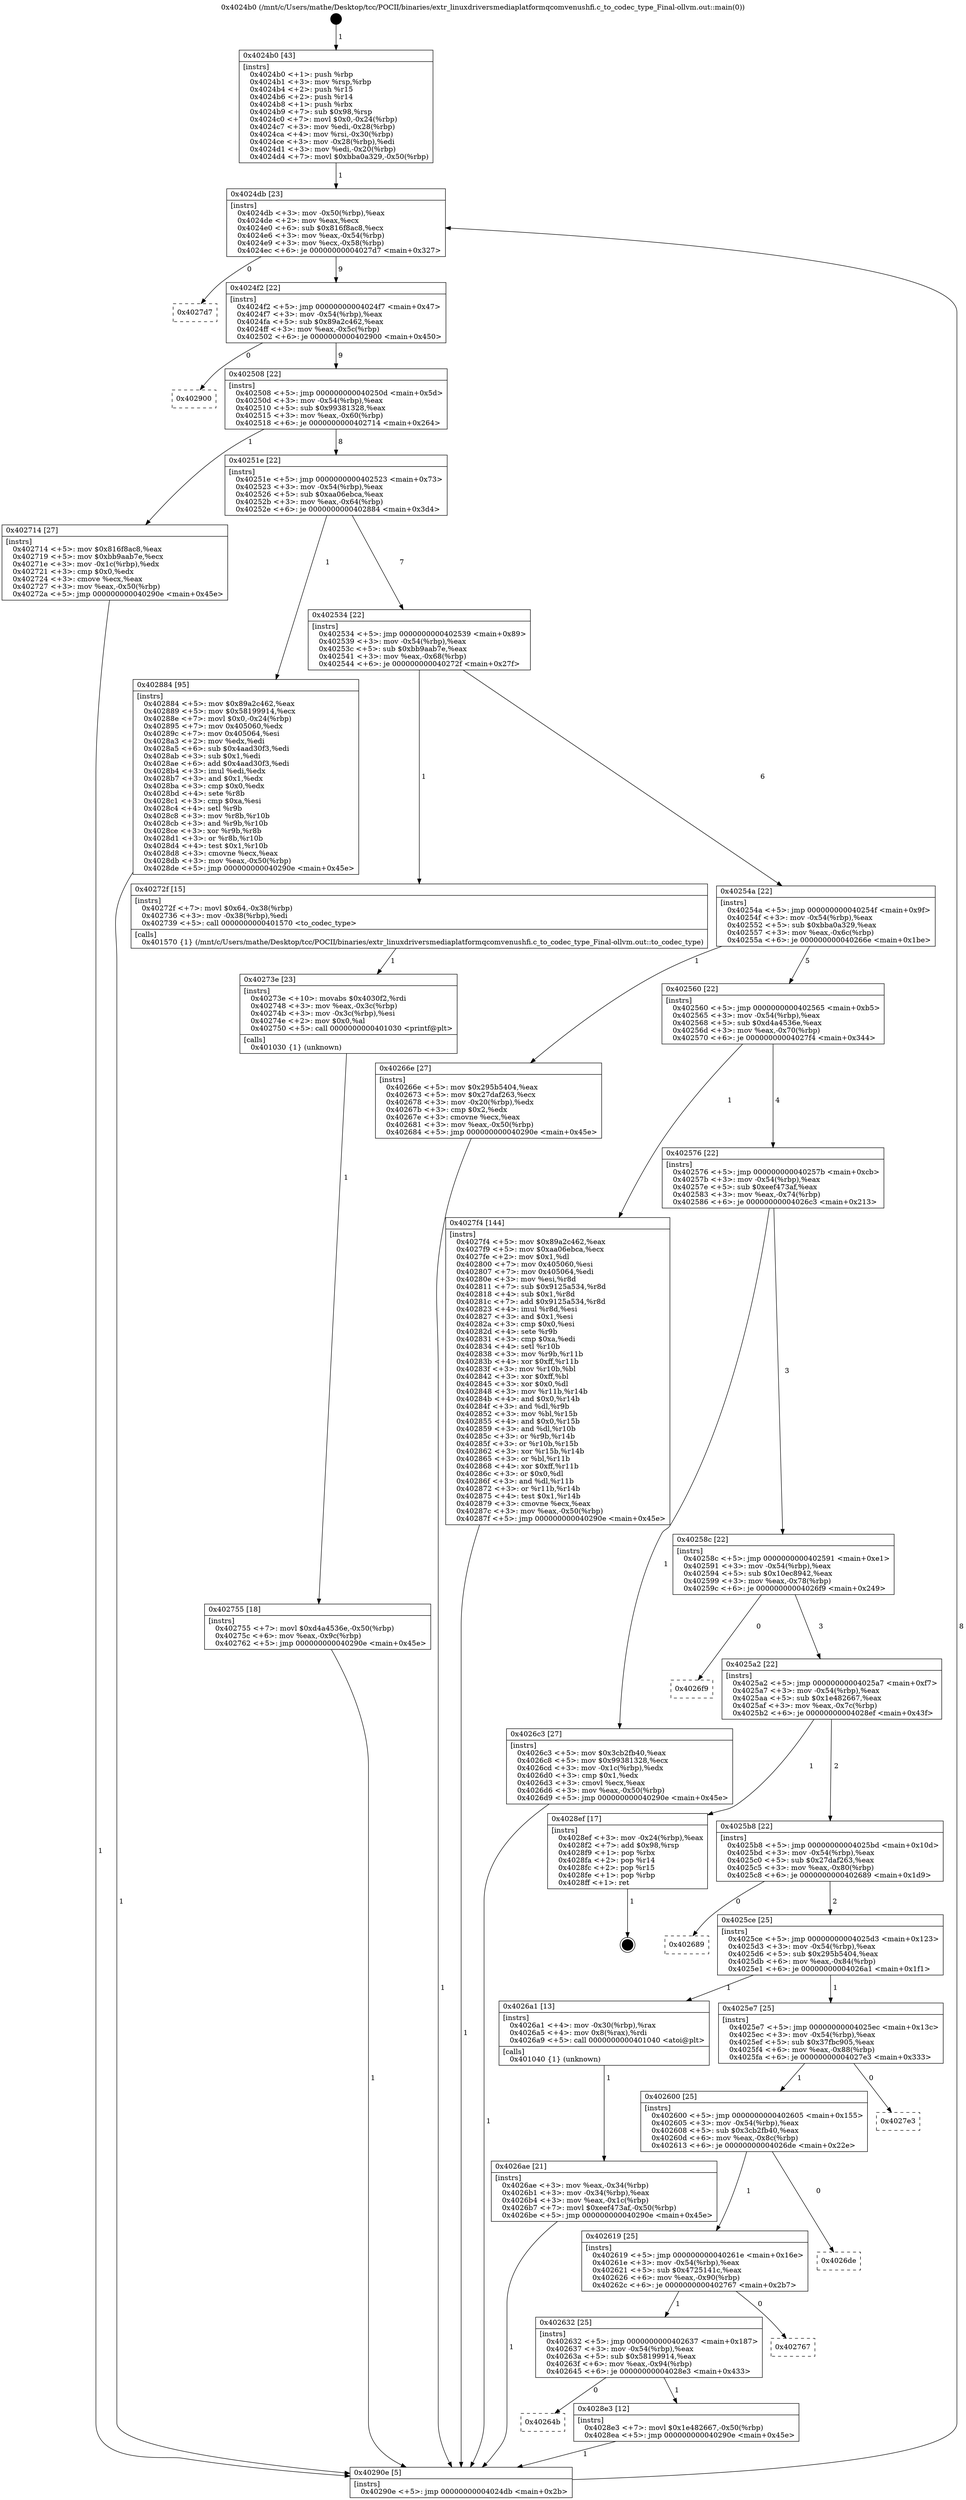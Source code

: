 digraph "0x4024b0" {
  label = "0x4024b0 (/mnt/c/Users/mathe/Desktop/tcc/POCII/binaries/extr_linuxdriversmediaplatformqcomvenushfi.c_to_codec_type_Final-ollvm.out::main(0))"
  labelloc = "t"
  node[shape=record]

  Entry [label="",width=0.3,height=0.3,shape=circle,fillcolor=black,style=filled]
  "0x4024db" [label="{
     0x4024db [23]\l
     | [instrs]\l
     &nbsp;&nbsp;0x4024db \<+3\>: mov -0x50(%rbp),%eax\l
     &nbsp;&nbsp;0x4024de \<+2\>: mov %eax,%ecx\l
     &nbsp;&nbsp;0x4024e0 \<+6\>: sub $0x816f8ac8,%ecx\l
     &nbsp;&nbsp;0x4024e6 \<+3\>: mov %eax,-0x54(%rbp)\l
     &nbsp;&nbsp;0x4024e9 \<+3\>: mov %ecx,-0x58(%rbp)\l
     &nbsp;&nbsp;0x4024ec \<+6\>: je 00000000004027d7 \<main+0x327\>\l
  }"]
  "0x4027d7" [label="{
     0x4027d7\l
  }", style=dashed]
  "0x4024f2" [label="{
     0x4024f2 [22]\l
     | [instrs]\l
     &nbsp;&nbsp;0x4024f2 \<+5\>: jmp 00000000004024f7 \<main+0x47\>\l
     &nbsp;&nbsp;0x4024f7 \<+3\>: mov -0x54(%rbp),%eax\l
     &nbsp;&nbsp;0x4024fa \<+5\>: sub $0x89a2c462,%eax\l
     &nbsp;&nbsp;0x4024ff \<+3\>: mov %eax,-0x5c(%rbp)\l
     &nbsp;&nbsp;0x402502 \<+6\>: je 0000000000402900 \<main+0x450\>\l
  }"]
  Exit [label="",width=0.3,height=0.3,shape=circle,fillcolor=black,style=filled,peripheries=2]
  "0x402900" [label="{
     0x402900\l
  }", style=dashed]
  "0x402508" [label="{
     0x402508 [22]\l
     | [instrs]\l
     &nbsp;&nbsp;0x402508 \<+5\>: jmp 000000000040250d \<main+0x5d\>\l
     &nbsp;&nbsp;0x40250d \<+3\>: mov -0x54(%rbp),%eax\l
     &nbsp;&nbsp;0x402510 \<+5\>: sub $0x99381328,%eax\l
     &nbsp;&nbsp;0x402515 \<+3\>: mov %eax,-0x60(%rbp)\l
     &nbsp;&nbsp;0x402518 \<+6\>: je 0000000000402714 \<main+0x264\>\l
  }"]
  "0x40264b" [label="{
     0x40264b\l
  }", style=dashed]
  "0x402714" [label="{
     0x402714 [27]\l
     | [instrs]\l
     &nbsp;&nbsp;0x402714 \<+5\>: mov $0x816f8ac8,%eax\l
     &nbsp;&nbsp;0x402719 \<+5\>: mov $0xbb9aab7e,%ecx\l
     &nbsp;&nbsp;0x40271e \<+3\>: mov -0x1c(%rbp),%edx\l
     &nbsp;&nbsp;0x402721 \<+3\>: cmp $0x0,%edx\l
     &nbsp;&nbsp;0x402724 \<+3\>: cmove %ecx,%eax\l
     &nbsp;&nbsp;0x402727 \<+3\>: mov %eax,-0x50(%rbp)\l
     &nbsp;&nbsp;0x40272a \<+5\>: jmp 000000000040290e \<main+0x45e\>\l
  }"]
  "0x40251e" [label="{
     0x40251e [22]\l
     | [instrs]\l
     &nbsp;&nbsp;0x40251e \<+5\>: jmp 0000000000402523 \<main+0x73\>\l
     &nbsp;&nbsp;0x402523 \<+3\>: mov -0x54(%rbp),%eax\l
     &nbsp;&nbsp;0x402526 \<+5\>: sub $0xaa06ebca,%eax\l
     &nbsp;&nbsp;0x40252b \<+3\>: mov %eax,-0x64(%rbp)\l
     &nbsp;&nbsp;0x40252e \<+6\>: je 0000000000402884 \<main+0x3d4\>\l
  }"]
  "0x4028e3" [label="{
     0x4028e3 [12]\l
     | [instrs]\l
     &nbsp;&nbsp;0x4028e3 \<+7\>: movl $0x1e482667,-0x50(%rbp)\l
     &nbsp;&nbsp;0x4028ea \<+5\>: jmp 000000000040290e \<main+0x45e\>\l
  }"]
  "0x402884" [label="{
     0x402884 [95]\l
     | [instrs]\l
     &nbsp;&nbsp;0x402884 \<+5\>: mov $0x89a2c462,%eax\l
     &nbsp;&nbsp;0x402889 \<+5\>: mov $0x58199914,%ecx\l
     &nbsp;&nbsp;0x40288e \<+7\>: movl $0x0,-0x24(%rbp)\l
     &nbsp;&nbsp;0x402895 \<+7\>: mov 0x405060,%edx\l
     &nbsp;&nbsp;0x40289c \<+7\>: mov 0x405064,%esi\l
     &nbsp;&nbsp;0x4028a3 \<+2\>: mov %edx,%edi\l
     &nbsp;&nbsp;0x4028a5 \<+6\>: sub $0x4aad30f3,%edi\l
     &nbsp;&nbsp;0x4028ab \<+3\>: sub $0x1,%edi\l
     &nbsp;&nbsp;0x4028ae \<+6\>: add $0x4aad30f3,%edi\l
     &nbsp;&nbsp;0x4028b4 \<+3\>: imul %edi,%edx\l
     &nbsp;&nbsp;0x4028b7 \<+3\>: and $0x1,%edx\l
     &nbsp;&nbsp;0x4028ba \<+3\>: cmp $0x0,%edx\l
     &nbsp;&nbsp;0x4028bd \<+4\>: sete %r8b\l
     &nbsp;&nbsp;0x4028c1 \<+3\>: cmp $0xa,%esi\l
     &nbsp;&nbsp;0x4028c4 \<+4\>: setl %r9b\l
     &nbsp;&nbsp;0x4028c8 \<+3\>: mov %r8b,%r10b\l
     &nbsp;&nbsp;0x4028cb \<+3\>: and %r9b,%r10b\l
     &nbsp;&nbsp;0x4028ce \<+3\>: xor %r9b,%r8b\l
     &nbsp;&nbsp;0x4028d1 \<+3\>: or %r8b,%r10b\l
     &nbsp;&nbsp;0x4028d4 \<+4\>: test $0x1,%r10b\l
     &nbsp;&nbsp;0x4028d8 \<+3\>: cmovne %ecx,%eax\l
     &nbsp;&nbsp;0x4028db \<+3\>: mov %eax,-0x50(%rbp)\l
     &nbsp;&nbsp;0x4028de \<+5\>: jmp 000000000040290e \<main+0x45e\>\l
  }"]
  "0x402534" [label="{
     0x402534 [22]\l
     | [instrs]\l
     &nbsp;&nbsp;0x402534 \<+5\>: jmp 0000000000402539 \<main+0x89\>\l
     &nbsp;&nbsp;0x402539 \<+3\>: mov -0x54(%rbp),%eax\l
     &nbsp;&nbsp;0x40253c \<+5\>: sub $0xbb9aab7e,%eax\l
     &nbsp;&nbsp;0x402541 \<+3\>: mov %eax,-0x68(%rbp)\l
     &nbsp;&nbsp;0x402544 \<+6\>: je 000000000040272f \<main+0x27f\>\l
  }"]
  "0x402632" [label="{
     0x402632 [25]\l
     | [instrs]\l
     &nbsp;&nbsp;0x402632 \<+5\>: jmp 0000000000402637 \<main+0x187\>\l
     &nbsp;&nbsp;0x402637 \<+3\>: mov -0x54(%rbp),%eax\l
     &nbsp;&nbsp;0x40263a \<+5\>: sub $0x58199914,%eax\l
     &nbsp;&nbsp;0x40263f \<+6\>: mov %eax,-0x94(%rbp)\l
     &nbsp;&nbsp;0x402645 \<+6\>: je 00000000004028e3 \<main+0x433\>\l
  }"]
  "0x40272f" [label="{
     0x40272f [15]\l
     | [instrs]\l
     &nbsp;&nbsp;0x40272f \<+7\>: movl $0x64,-0x38(%rbp)\l
     &nbsp;&nbsp;0x402736 \<+3\>: mov -0x38(%rbp),%edi\l
     &nbsp;&nbsp;0x402739 \<+5\>: call 0000000000401570 \<to_codec_type\>\l
     | [calls]\l
     &nbsp;&nbsp;0x401570 \{1\} (/mnt/c/Users/mathe/Desktop/tcc/POCII/binaries/extr_linuxdriversmediaplatformqcomvenushfi.c_to_codec_type_Final-ollvm.out::to_codec_type)\l
  }"]
  "0x40254a" [label="{
     0x40254a [22]\l
     | [instrs]\l
     &nbsp;&nbsp;0x40254a \<+5\>: jmp 000000000040254f \<main+0x9f\>\l
     &nbsp;&nbsp;0x40254f \<+3\>: mov -0x54(%rbp),%eax\l
     &nbsp;&nbsp;0x402552 \<+5\>: sub $0xbba0a329,%eax\l
     &nbsp;&nbsp;0x402557 \<+3\>: mov %eax,-0x6c(%rbp)\l
     &nbsp;&nbsp;0x40255a \<+6\>: je 000000000040266e \<main+0x1be\>\l
  }"]
  "0x402767" [label="{
     0x402767\l
  }", style=dashed]
  "0x40266e" [label="{
     0x40266e [27]\l
     | [instrs]\l
     &nbsp;&nbsp;0x40266e \<+5\>: mov $0x295b5404,%eax\l
     &nbsp;&nbsp;0x402673 \<+5\>: mov $0x27daf263,%ecx\l
     &nbsp;&nbsp;0x402678 \<+3\>: mov -0x20(%rbp),%edx\l
     &nbsp;&nbsp;0x40267b \<+3\>: cmp $0x2,%edx\l
     &nbsp;&nbsp;0x40267e \<+3\>: cmovne %ecx,%eax\l
     &nbsp;&nbsp;0x402681 \<+3\>: mov %eax,-0x50(%rbp)\l
     &nbsp;&nbsp;0x402684 \<+5\>: jmp 000000000040290e \<main+0x45e\>\l
  }"]
  "0x402560" [label="{
     0x402560 [22]\l
     | [instrs]\l
     &nbsp;&nbsp;0x402560 \<+5\>: jmp 0000000000402565 \<main+0xb5\>\l
     &nbsp;&nbsp;0x402565 \<+3\>: mov -0x54(%rbp),%eax\l
     &nbsp;&nbsp;0x402568 \<+5\>: sub $0xd4a4536e,%eax\l
     &nbsp;&nbsp;0x40256d \<+3\>: mov %eax,-0x70(%rbp)\l
     &nbsp;&nbsp;0x402570 \<+6\>: je 00000000004027f4 \<main+0x344\>\l
  }"]
  "0x40290e" [label="{
     0x40290e [5]\l
     | [instrs]\l
     &nbsp;&nbsp;0x40290e \<+5\>: jmp 00000000004024db \<main+0x2b\>\l
  }"]
  "0x4024b0" [label="{
     0x4024b0 [43]\l
     | [instrs]\l
     &nbsp;&nbsp;0x4024b0 \<+1\>: push %rbp\l
     &nbsp;&nbsp;0x4024b1 \<+3\>: mov %rsp,%rbp\l
     &nbsp;&nbsp;0x4024b4 \<+2\>: push %r15\l
     &nbsp;&nbsp;0x4024b6 \<+2\>: push %r14\l
     &nbsp;&nbsp;0x4024b8 \<+1\>: push %rbx\l
     &nbsp;&nbsp;0x4024b9 \<+7\>: sub $0x98,%rsp\l
     &nbsp;&nbsp;0x4024c0 \<+7\>: movl $0x0,-0x24(%rbp)\l
     &nbsp;&nbsp;0x4024c7 \<+3\>: mov %edi,-0x28(%rbp)\l
     &nbsp;&nbsp;0x4024ca \<+4\>: mov %rsi,-0x30(%rbp)\l
     &nbsp;&nbsp;0x4024ce \<+3\>: mov -0x28(%rbp),%edi\l
     &nbsp;&nbsp;0x4024d1 \<+3\>: mov %edi,-0x20(%rbp)\l
     &nbsp;&nbsp;0x4024d4 \<+7\>: movl $0xbba0a329,-0x50(%rbp)\l
  }"]
  "0x402619" [label="{
     0x402619 [25]\l
     | [instrs]\l
     &nbsp;&nbsp;0x402619 \<+5\>: jmp 000000000040261e \<main+0x16e\>\l
     &nbsp;&nbsp;0x40261e \<+3\>: mov -0x54(%rbp),%eax\l
     &nbsp;&nbsp;0x402621 \<+5\>: sub $0x4725141c,%eax\l
     &nbsp;&nbsp;0x402626 \<+6\>: mov %eax,-0x90(%rbp)\l
     &nbsp;&nbsp;0x40262c \<+6\>: je 0000000000402767 \<main+0x2b7\>\l
  }"]
  "0x4027f4" [label="{
     0x4027f4 [144]\l
     | [instrs]\l
     &nbsp;&nbsp;0x4027f4 \<+5\>: mov $0x89a2c462,%eax\l
     &nbsp;&nbsp;0x4027f9 \<+5\>: mov $0xaa06ebca,%ecx\l
     &nbsp;&nbsp;0x4027fe \<+2\>: mov $0x1,%dl\l
     &nbsp;&nbsp;0x402800 \<+7\>: mov 0x405060,%esi\l
     &nbsp;&nbsp;0x402807 \<+7\>: mov 0x405064,%edi\l
     &nbsp;&nbsp;0x40280e \<+3\>: mov %esi,%r8d\l
     &nbsp;&nbsp;0x402811 \<+7\>: sub $0x9125a534,%r8d\l
     &nbsp;&nbsp;0x402818 \<+4\>: sub $0x1,%r8d\l
     &nbsp;&nbsp;0x40281c \<+7\>: add $0x9125a534,%r8d\l
     &nbsp;&nbsp;0x402823 \<+4\>: imul %r8d,%esi\l
     &nbsp;&nbsp;0x402827 \<+3\>: and $0x1,%esi\l
     &nbsp;&nbsp;0x40282a \<+3\>: cmp $0x0,%esi\l
     &nbsp;&nbsp;0x40282d \<+4\>: sete %r9b\l
     &nbsp;&nbsp;0x402831 \<+3\>: cmp $0xa,%edi\l
     &nbsp;&nbsp;0x402834 \<+4\>: setl %r10b\l
     &nbsp;&nbsp;0x402838 \<+3\>: mov %r9b,%r11b\l
     &nbsp;&nbsp;0x40283b \<+4\>: xor $0xff,%r11b\l
     &nbsp;&nbsp;0x40283f \<+3\>: mov %r10b,%bl\l
     &nbsp;&nbsp;0x402842 \<+3\>: xor $0xff,%bl\l
     &nbsp;&nbsp;0x402845 \<+3\>: xor $0x0,%dl\l
     &nbsp;&nbsp;0x402848 \<+3\>: mov %r11b,%r14b\l
     &nbsp;&nbsp;0x40284b \<+4\>: and $0x0,%r14b\l
     &nbsp;&nbsp;0x40284f \<+3\>: and %dl,%r9b\l
     &nbsp;&nbsp;0x402852 \<+3\>: mov %bl,%r15b\l
     &nbsp;&nbsp;0x402855 \<+4\>: and $0x0,%r15b\l
     &nbsp;&nbsp;0x402859 \<+3\>: and %dl,%r10b\l
     &nbsp;&nbsp;0x40285c \<+3\>: or %r9b,%r14b\l
     &nbsp;&nbsp;0x40285f \<+3\>: or %r10b,%r15b\l
     &nbsp;&nbsp;0x402862 \<+3\>: xor %r15b,%r14b\l
     &nbsp;&nbsp;0x402865 \<+3\>: or %bl,%r11b\l
     &nbsp;&nbsp;0x402868 \<+4\>: xor $0xff,%r11b\l
     &nbsp;&nbsp;0x40286c \<+3\>: or $0x0,%dl\l
     &nbsp;&nbsp;0x40286f \<+3\>: and %dl,%r11b\l
     &nbsp;&nbsp;0x402872 \<+3\>: or %r11b,%r14b\l
     &nbsp;&nbsp;0x402875 \<+4\>: test $0x1,%r14b\l
     &nbsp;&nbsp;0x402879 \<+3\>: cmovne %ecx,%eax\l
     &nbsp;&nbsp;0x40287c \<+3\>: mov %eax,-0x50(%rbp)\l
     &nbsp;&nbsp;0x40287f \<+5\>: jmp 000000000040290e \<main+0x45e\>\l
  }"]
  "0x402576" [label="{
     0x402576 [22]\l
     | [instrs]\l
     &nbsp;&nbsp;0x402576 \<+5\>: jmp 000000000040257b \<main+0xcb\>\l
     &nbsp;&nbsp;0x40257b \<+3\>: mov -0x54(%rbp),%eax\l
     &nbsp;&nbsp;0x40257e \<+5\>: sub $0xeef473af,%eax\l
     &nbsp;&nbsp;0x402583 \<+3\>: mov %eax,-0x74(%rbp)\l
     &nbsp;&nbsp;0x402586 \<+6\>: je 00000000004026c3 \<main+0x213\>\l
  }"]
  "0x4026de" [label="{
     0x4026de\l
  }", style=dashed]
  "0x4026c3" [label="{
     0x4026c3 [27]\l
     | [instrs]\l
     &nbsp;&nbsp;0x4026c3 \<+5\>: mov $0x3cb2fb40,%eax\l
     &nbsp;&nbsp;0x4026c8 \<+5\>: mov $0x99381328,%ecx\l
     &nbsp;&nbsp;0x4026cd \<+3\>: mov -0x1c(%rbp),%edx\l
     &nbsp;&nbsp;0x4026d0 \<+3\>: cmp $0x1,%edx\l
     &nbsp;&nbsp;0x4026d3 \<+3\>: cmovl %ecx,%eax\l
     &nbsp;&nbsp;0x4026d6 \<+3\>: mov %eax,-0x50(%rbp)\l
     &nbsp;&nbsp;0x4026d9 \<+5\>: jmp 000000000040290e \<main+0x45e\>\l
  }"]
  "0x40258c" [label="{
     0x40258c [22]\l
     | [instrs]\l
     &nbsp;&nbsp;0x40258c \<+5\>: jmp 0000000000402591 \<main+0xe1\>\l
     &nbsp;&nbsp;0x402591 \<+3\>: mov -0x54(%rbp),%eax\l
     &nbsp;&nbsp;0x402594 \<+5\>: sub $0x10ec8942,%eax\l
     &nbsp;&nbsp;0x402599 \<+3\>: mov %eax,-0x78(%rbp)\l
     &nbsp;&nbsp;0x40259c \<+6\>: je 00000000004026f9 \<main+0x249\>\l
  }"]
  "0x402600" [label="{
     0x402600 [25]\l
     | [instrs]\l
     &nbsp;&nbsp;0x402600 \<+5\>: jmp 0000000000402605 \<main+0x155\>\l
     &nbsp;&nbsp;0x402605 \<+3\>: mov -0x54(%rbp),%eax\l
     &nbsp;&nbsp;0x402608 \<+5\>: sub $0x3cb2fb40,%eax\l
     &nbsp;&nbsp;0x40260d \<+6\>: mov %eax,-0x8c(%rbp)\l
     &nbsp;&nbsp;0x402613 \<+6\>: je 00000000004026de \<main+0x22e\>\l
  }"]
  "0x4026f9" [label="{
     0x4026f9\l
  }", style=dashed]
  "0x4025a2" [label="{
     0x4025a2 [22]\l
     | [instrs]\l
     &nbsp;&nbsp;0x4025a2 \<+5\>: jmp 00000000004025a7 \<main+0xf7\>\l
     &nbsp;&nbsp;0x4025a7 \<+3\>: mov -0x54(%rbp),%eax\l
     &nbsp;&nbsp;0x4025aa \<+5\>: sub $0x1e482667,%eax\l
     &nbsp;&nbsp;0x4025af \<+3\>: mov %eax,-0x7c(%rbp)\l
     &nbsp;&nbsp;0x4025b2 \<+6\>: je 00000000004028ef \<main+0x43f\>\l
  }"]
  "0x4027e3" [label="{
     0x4027e3\l
  }", style=dashed]
  "0x4028ef" [label="{
     0x4028ef [17]\l
     | [instrs]\l
     &nbsp;&nbsp;0x4028ef \<+3\>: mov -0x24(%rbp),%eax\l
     &nbsp;&nbsp;0x4028f2 \<+7\>: add $0x98,%rsp\l
     &nbsp;&nbsp;0x4028f9 \<+1\>: pop %rbx\l
     &nbsp;&nbsp;0x4028fa \<+2\>: pop %r14\l
     &nbsp;&nbsp;0x4028fc \<+2\>: pop %r15\l
     &nbsp;&nbsp;0x4028fe \<+1\>: pop %rbp\l
     &nbsp;&nbsp;0x4028ff \<+1\>: ret\l
  }"]
  "0x4025b8" [label="{
     0x4025b8 [22]\l
     | [instrs]\l
     &nbsp;&nbsp;0x4025b8 \<+5\>: jmp 00000000004025bd \<main+0x10d\>\l
     &nbsp;&nbsp;0x4025bd \<+3\>: mov -0x54(%rbp),%eax\l
     &nbsp;&nbsp;0x4025c0 \<+5\>: sub $0x27daf263,%eax\l
     &nbsp;&nbsp;0x4025c5 \<+3\>: mov %eax,-0x80(%rbp)\l
     &nbsp;&nbsp;0x4025c8 \<+6\>: je 0000000000402689 \<main+0x1d9\>\l
  }"]
  "0x402755" [label="{
     0x402755 [18]\l
     | [instrs]\l
     &nbsp;&nbsp;0x402755 \<+7\>: movl $0xd4a4536e,-0x50(%rbp)\l
     &nbsp;&nbsp;0x40275c \<+6\>: mov %eax,-0x9c(%rbp)\l
     &nbsp;&nbsp;0x402762 \<+5\>: jmp 000000000040290e \<main+0x45e\>\l
  }"]
  "0x402689" [label="{
     0x402689\l
  }", style=dashed]
  "0x4025ce" [label="{
     0x4025ce [25]\l
     | [instrs]\l
     &nbsp;&nbsp;0x4025ce \<+5\>: jmp 00000000004025d3 \<main+0x123\>\l
     &nbsp;&nbsp;0x4025d3 \<+3\>: mov -0x54(%rbp),%eax\l
     &nbsp;&nbsp;0x4025d6 \<+5\>: sub $0x295b5404,%eax\l
     &nbsp;&nbsp;0x4025db \<+6\>: mov %eax,-0x84(%rbp)\l
     &nbsp;&nbsp;0x4025e1 \<+6\>: je 00000000004026a1 \<main+0x1f1\>\l
  }"]
  "0x40273e" [label="{
     0x40273e [23]\l
     | [instrs]\l
     &nbsp;&nbsp;0x40273e \<+10\>: movabs $0x4030f2,%rdi\l
     &nbsp;&nbsp;0x402748 \<+3\>: mov %eax,-0x3c(%rbp)\l
     &nbsp;&nbsp;0x40274b \<+3\>: mov -0x3c(%rbp),%esi\l
     &nbsp;&nbsp;0x40274e \<+2\>: mov $0x0,%al\l
     &nbsp;&nbsp;0x402750 \<+5\>: call 0000000000401030 \<printf@plt\>\l
     | [calls]\l
     &nbsp;&nbsp;0x401030 \{1\} (unknown)\l
  }"]
  "0x4026a1" [label="{
     0x4026a1 [13]\l
     | [instrs]\l
     &nbsp;&nbsp;0x4026a1 \<+4\>: mov -0x30(%rbp),%rax\l
     &nbsp;&nbsp;0x4026a5 \<+4\>: mov 0x8(%rax),%rdi\l
     &nbsp;&nbsp;0x4026a9 \<+5\>: call 0000000000401040 \<atoi@plt\>\l
     | [calls]\l
     &nbsp;&nbsp;0x401040 \{1\} (unknown)\l
  }"]
  "0x4025e7" [label="{
     0x4025e7 [25]\l
     | [instrs]\l
     &nbsp;&nbsp;0x4025e7 \<+5\>: jmp 00000000004025ec \<main+0x13c\>\l
     &nbsp;&nbsp;0x4025ec \<+3\>: mov -0x54(%rbp),%eax\l
     &nbsp;&nbsp;0x4025ef \<+5\>: sub $0x37fbc905,%eax\l
     &nbsp;&nbsp;0x4025f4 \<+6\>: mov %eax,-0x88(%rbp)\l
     &nbsp;&nbsp;0x4025fa \<+6\>: je 00000000004027e3 \<main+0x333\>\l
  }"]
  "0x4026ae" [label="{
     0x4026ae [21]\l
     | [instrs]\l
     &nbsp;&nbsp;0x4026ae \<+3\>: mov %eax,-0x34(%rbp)\l
     &nbsp;&nbsp;0x4026b1 \<+3\>: mov -0x34(%rbp),%eax\l
     &nbsp;&nbsp;0x4026b4 \<+3\>: mov %eax,-0x1c(%rbp)\l
     &nbsp;&nbsp;0x4026b7 \<+7\>: movl $0xeef473af,-0x50(%rbp)\l
     &nbsp;&nbsp;0x4026be \<+5\>: jmp 000000000040290e \<main+0x45e\>\l
  }"]
  Entry -> "0x4024b0" [label=" 1"]
  "0x4024db" -> "0x4027d7" [label=" 0"]
  "0x4024db" -> "0x4024f2" [label=" 9"]
  "0x4028ef" -> Exit [label=" 1"]
  "0x4024f2" -> "0x402900" [label=" 0"]
  "0x4024f2" -> "0x402508" [label=" 9"]
  "0x4028e3" -> "0x40290e" [label=" 1"]
  "0x402508" -> "0x402714" [label=" 1"]
  "0x402508" -> "0x40251e" [label=" 8"]
  "0x402632" -> "0x40264b" [label=" 0"]
  "0x40251e" -> "0x402884" [label=" 1"]
  "0x40251e" -> "0x402534" [label=" 7"]
  "0x402632" -> "0x4028e3" [label=" 1"]
  "0x402534" -> "0x40272f" [label=" 1"]
  "0x402534" -> "0x40254a" [label=" 6"]
  "0x402619" -> "0x402632" [label=" 1"]
  "0x40254a" -> "0x40266e" [label=" 1"]
  "0x40254a" -> "0x402560" [label=" 5"]
  "0x40266e" -> "0x40290e" [label=" 1"]
  "0x4024b0" -> "0x4024db" [label=" 1"]
  "0x40290e" -> "0x4024db" [label=" 8"]
  "0x402619" -> "0x402767" [label=" 0"]
  "0x402560" -> "0x4027f4" [label=" 1"]
  "0x402560" -> "0x402576" [label=" 4"]
  "0x402600" -> "0x402619" [label=" 1"]
  "0x402576" -> "0x4026c3" [label=" 1"]
  "0x402576" -> "0x40258c" [label=" 3"]
  "0x402600" -> "0x4026de" [label=" 0"]
  "0x40258c" -> "0x4026f9" [label=" 0"]
  "0x40258c" -> "0x4025a2" [label=" 3"]
  "0x4025e7" -> "0x402600" [label=" 1"]
  "0x4025a2" -> "0x4028ef" [label=" 1"]
  "0x4025a2" -> "0x4025b8" [label=" 2"]
  "0x4025e7" -> "0x4027e3" [label=" 0"]
  "0x4025b8" -> "0x402689" [label=" 0"]
  "0x4025b8" -> "0x4025ce" [label=" 2"]
  "0x402884" -> "0x40290e" [label=" 1"]
  "0x4025ce" -> "0x4026a1" [label=" 1"]
  "0x4025ce" -> "0x4025e7" [label=" 1"]
  "0x4026a1" -> "0x4026ae" [label=" 1"]
  "0x4026ae" -> "0x40290e" [label=" 1"]
  "0x4026c3" -> "0x40290e" [label=" 1"]
  "0x402714" -> "0x40290e" [label=" 1"]
  "0x40272f" -> "0x40273e" [label=" 1"]
  "0x40273e" -> "0x402755" [label=" 1"]
  "0x402755" -> "0x40290e" [label=" 1"]
  "0x4027f4" -> "0x40290e" [label=" 1"]
}
